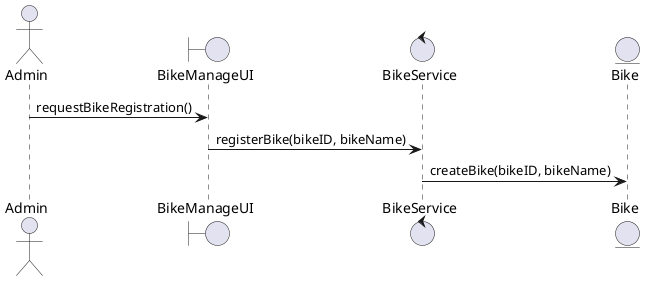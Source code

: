 @startuml
actor Admin
boundary BikeManageUI
control BikeService
entity Bike

Admin -> BikeManageUI : requestBikeRegistration()
BikeManageUI -> BikeService : registerBike(bikeID, bikeName)
BikeService -> Bike : createBike(bikeID, bikeName)
@enduml
